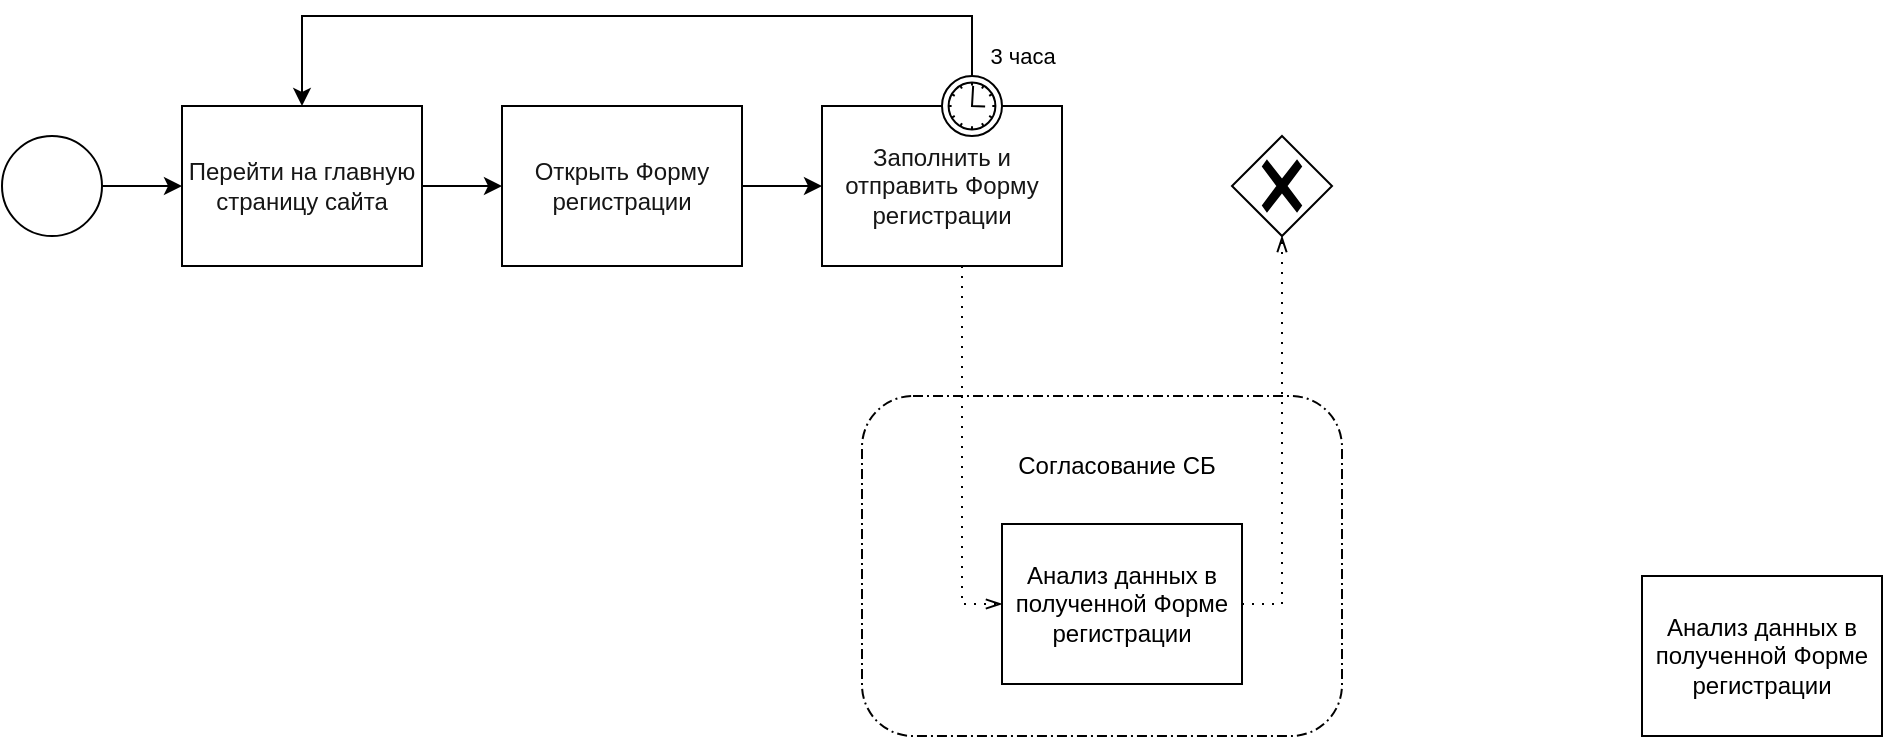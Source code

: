 <mxfile version="26.0.15">
  <diagram name="Страница — 1" id="Gn3U-QoOp7tTTw-YQVQX">
    <mxGraphModel dx="794" dy="721" grid="1" gridSize="10" guides="1" tooltips="1" connect="1" arrows="1" fold="1" page="1" pageScale="1" pageWidth="1169" pageHeight="827" math="0" shadow="0">
      <root>
        <mxCell id="0" />
        <mxCell id="1" parent="0" />
        <mxCell id="gkfEU69-krK6Z5Lcw23d-4" style="edgeStyle=orthogonalEdgeStyle;rounded=0;orthogonalLoop=1;jettySize=auto;html=1;entryX=0;entryY=0.5;entryDx=0;entryDy=0;entryPerimeter=0;" edge="1" parent="1" source="gkfEU69-krK6Z5Lcw23d-3" target="gkfEU69-krK6Z5Lcw23d-5">
          <mxGeometry relative="1" as="geometry">
            <mxPoint x="160" y="205" as="targetPoint" />
          </mxGeometry>
        </mxCell>
        <mxCell id="gkfEU69-krK6Z5Lcw23d-3" value="" style="points=[[0.145,0.145,0],[0.5,0,0],[0.855,0.145,0],[1,0.5,0],[0.855,0.855,0],[0.5,1,0],[0.145,0.855,0],[0,0.5,0]];shape=mxgraph.bpmn.event;html=1;verticalLabelPosition=bottom;labelBackgroundColor=#ffffff;verticalAlign=top;align=center;perimeter=ellipsePerimeter;outlineConnect=0;aspect=fixed;outline=standard;symbol=general;" vertex="1" parent="1">
          <mxGeometry x="70" y="180" width="50" height="50" as="geometry" />
        </mxCell>
        <mxCell id="gkfEU69-krK6Z5Lcw23d-5" value="&lt;span style=&quot;color: rgb(22, 22, 22); font-family: Arial, sans-serif; background-color: rgb(255, 255, 255);&quot;&gt;Перейти на главную страницу сайта&lt;/span&gt;" style="points=[[0.25,0,0],[0.5,0,0],[0.75,0,0],[1,0.25,0],[1,0.5,0],[1,0.75,0],[0.75,1,0],[0.5,1,0],[0.25,1,0],[0,0.75,0],[0,0.5,0],[0,0.25,0]];shape=mxgraph.bpmn.task2;whiteSpace=wrap;rectStyle=rounded;size=10;html=1;container=1;expand=0;collapsible=0;taskMarker=user;" vertex="1" parent="1">
          <mxGeometry x="160" y="165" width="120" height="80" as="geometry" />
        </mxCell>
        <mxCell id="gkfEU69-krK6Z5Lcw23d-6" value="&lt;span style=&quot;color: rgb(22, 22, 22); font-family: Arial, sans-serif; background-color: rgb(255, 255, 255);&quot;&gt;Открыть Форму регистрации&lt;/span&gt;" style="points=[[0.25,0,0],[0.5,0,0],[0.75,0,0],[1,0.25,0],[1,0.5,0],[1,0.75,0],[0.75,1,0],[0.5,1,0],[0.25,1,0],[0,0.75,0],[0,0.5,0],[0,0.25,0]];shape=mxgraph.bpmn.task2;whiteSpace=wrap;rectStyle=rounded;size=10;html=1;container=1;expand=0;collapsible=0;taskMarker=user;" vertex="1" parent="1">
          <mxGeometry x="320" y="165" width="120" height="80" as="geometry" />
        </mxCell>
        <mxCell id="gkfEU69-krK6Z5Lcw23d-7" style="edgeStyle=orthogonalEdgeStyle;rounded=0;orthogonalLoop=1;jettySize=auto;html=1;entryX=0;entryY=0.5;entryDx=0;entryDy=0;entryPerimeter=0;" edge="1" parent="1" source="gkfEU69-krK6Z5Lcw23d-5" target="gkfEU69-krK6Z5Lcw23d-6">
          <mxGeometry relative="1" as="geometry" />
        </mxCell>
        <mxCell id="gkfEU69-krK6Z5Lcw23d-8" value="&lt;span style=&quot;color: rgb(22, 22, 22); font-family: Arial, sans-serif; background-color: rgb(255, 255, 255);&quot;&gt;Заполнить и отправить Форму регистрации&lt;/span&gt;" style="points=[[0.25,0,0],[0.5,0,0],[0.75,0,0],[1,0.25,0],[1,0.5,0],[1,0.75,0],[0.75,1,0],[0.5,1,0],[0.25,1,0],[0,0.75,0],[0,0.5,0],[0,0.25,0]];shape=mxgraph.bpmn.task2;whiteSpace=wrap;rectStyle=rounded;size=10;html=1;container=1;expand=0;collapsible=0;taskMarker=user;" vertex="1" parent="1">
          <mxGeometry x="480" y="165" width="120" height="80" as="geometry" />
        </mxCell>
        <mxCell id="gkfEU69-krK6Z5Lcw23d-11" value="" style="points=[[0.145,0.145,0],[0.5,0,0],[0.855,0.145,0],[1,0.5,0],[0.855,0.855,0],[0.5,1,0],[0.145,0.855,0],[0,0.5,0]];shape=mxgraph.bpmn.event;html=1;verticalLabelPosition=bottom;labelBackgroundColor=#ffffff;verticalAlign=top;align=center;perimeter=ellipsePerimeter;outlineConnect=0;aspect=fixed;outline=standard;symbol=timer;" vertex="1" parent="gkfEU69-krK6Z5Lcw23d-8">
          <mxGeometry x="60" y="-15" width="30" height="30" as="geometry" />
        </mxCell>
        <mxCell id="gkfEU69-krK6Z5Lcw23d-9" style="edgeStyle=orthogonalEdgeStyle;rounded=0;orthogonalLoop=1;jettySize=auto;html=1;entryX=0;entryY=0.5;entryDx=0;entryDy=0;entryPerimeter=0;" edge="1" parent="1" source="gkfEU69-krK6Z5Lcw23d-6" target="gkfEU69-krK6Z5Lcw23d-8">
          <mxGeometry relative="1" as="geometry" />
        </mxCell>
        <mxCell id="gkfEU69-krK6Z5Lcw23d-12" style="edgeStyle=orthogonalEdgeStyle;rounded=0;orthogonalLoop=1;jettySize=auto;html=1;entryX=0.5;entryY=0;entryDx=0;entryDy=0;entryPerimeter=0;" edge="1" parent="1" source="gkfEU69-krK6Z5Lcw23d-11" target="gkfEU69-krK6Z5Lcw23d-5">
          <mxGeometry relative="1" as="geometry">
            <Array as="points">
              <mxPoint x="555" y="120" />
              <mxPoint x="220" y="120" />
            </Array>
          </mxGeometry>
        </mxCell>
        <mxCell id="gkfEU69-krK6Z5Lcw23d-13" value="3 часа" style="edgeLabel;html=1;align=center;verticalAlign=middle;resizable=0;points=[];" vertex="1" connectable="0" parent="gkfEU69-krK6Z5Lcw23d-12">
          <mxGeometry x="-0.498" y="2" relative="1" as="geometry">
            <mxPoint x="98" y="18" as="offset" />
          </mxGeometry>
        </mxCell>
        <mxCell id="gkfEU69-krK6Z5Lcw23d-14" value="" style="points=[[0.25,0,0],[0.5,0,0],[0.75,0,0],[1,0.25,0],[1,0.5,0],[1,0.75,0],[0.75,1,0],[0.5,1,0],[0.25,1,0],[0,0.75,0],[0,0.5,0],[0,0.25,0]];rounded=1;dashed=1;dashPattern=5 2 1 2;labelPosition=center;verticalLabelPosition=middle;align=center;verticalAlign=middle;fontSize=8;html=1;whiteSpace=wrap;" vertex="1" parent="1">
          <mxGeometry x="500" y="310" width="240" height="170" as="geometry" />
        </mxCell>
        <mxCell id="gkfEU69-krK6Z5Lcw23d-15" value="Анализ данных в полученной Форме регистрации" style="points=[[0.25,0,0],[0.5,0,0],[0.75,0,0],[1,0.25,0],[1,0.5,0],[1,0.75,0],[0.75,1,0],[0.5,1,0],[0.25,1,0],[0,0.75,0],[0,0.5,0],[0,0.25,0]];shape=mxgraph.bpmn.task2;whiteSpace=wrap;rectStyle=rounded;size=10;html=1;container=1;expand=0;collapsible=0;taskMarker=abstract;" vertex="1" parent="1">
          <mxGeometry x="570" y="374" width="120" height="80" as="geometry" />
        </mxCell>
        <mxCell id="gkfEU69-krK6Z5Lcw23d-16" value="" style="edgeStyle=elbowEdgeStyle;fontSize=12;html=1;endFill=0;startFill=0;endSize=6;startSize=6;dashed=1;dashPattern=1 4;endArrow=openThin;startArrow=none;rounded=0;exitX=0.5;exitY=1;exitDx=0;exitDy=0;exitPerimeter=0;entryX=0;entryY=0.5;entryDx=0;entryDy=0;entryPerimeter=0;" edge="1" parent="1" source="gkfEU69-krK6Z5Lcw23d-8" target="gkfEU69-krK6Z5Lcw23d-15">
          <mxGeometry width="160" relative="1" as="geometry">
            <mxPoint x="590" y="370" as="sourcePoint" />
            <mxPoint x="750" y="370" as="targetPoint" />
            <Array as="points">
              <mxPoint x="550" y="410" />
            </Array>
          </mxGeometry>
        </mxCell>
        <mxCell id="gkfEU69-krK6Z5Lcw23d-17" value="Согласование СБ" style="text;html=1;strokeColor=none;fillColor=none;align=center;verticalAlign=middle;whiteSpace=wrap;rounded=0;" vertex="1" parent="1">
          <mxGeometry x="570" y="330" width="115" height="30" as="geometry" />
        </mxCell>
        <mxCell id="gkfEU69-krK6Z5Lcw23d-18" value="Анализ данных в полученной Форме регистрации" style="points=[[0.25,0,0],[0.5,0,0],[0.75,0,0],[1,0.25,0],[1,0.5,0],[1,0.75,0],[0.75,1,0],[0.5,1,0],[0.25,1,0],[0,0.75,0],[0,0.5,0],[0,0.25,0]];shape=mxgraph.bpmn.task2;whiteSpace=wrap;rectStyle=rounded;size=10;html=1;container=1;expand=0;collapsible=0;taskMarker=abstract;" vertex="1" parent="1">
          <mxGeometry x="890" y="400" width="120" height="80" as="geometry" />
        </mxCell>
        <mxCell id="gkfEU69-krK6Z5Lcw23d-19" value="" style="points=[[0.25,0.25,0],[0.5,0,0],[0.75,0.25,0],[1,0.5,0],[0.75,0.75,0],[0.5,1,0],[0.25,0.75,0],[0,0.5,0]];shape=mxgraph.bpmn.gateway2;html=1;verticalLabelPosition=bottom;labelBackgroundColor=#ffffff;verticalAlign=top;align=center;perimeter=rhombusPerimeter;outlineConnect=0;outline=none;symbol=none;gwType=exclusive;" vertex="1" parent="1">
          <mxGeometry x="685" y="180" width="50" height="50" as="geometry" />
        </mxCell>
        <mxCell id="gkfEU69-krK6Z5Lcw23d-22" value="" style="edgeStyle=elbowEdgeStyle;fontSize=12;html=1;endFill=0;startFill=0;endSize=6;startSize=6;dashed=1;dashPattern=1 4;endArrow=openThin;startArrow=none;rounded=0;exitX=1;exitY=0.5;exitDx=0;exitDy=0;exitPerimeter=0;entryX=0.5;entryY=1;entryDx=0;entryDy=0;entryPerimeter=0;" edge="1" parent="1" source="gkfEU69-krK6Z5Lcw23d-15" target="gkfEU69-krK6Z5Lcw23d-19">
          <mxGeometry width="160" relative="1" as="geometry">
            <mxPoint x="490" y="370" as="sourcePoint" />
            <mxPoint x="650" y="370" as="targetPoint" />
            <Array as="points">
              <mxPoint x="710" y="320" />
            </Array>
          </mxGeometry>
        </mxCell>
      </root>
    </mxGraphModel>
  </diagram>
</mxfile>
